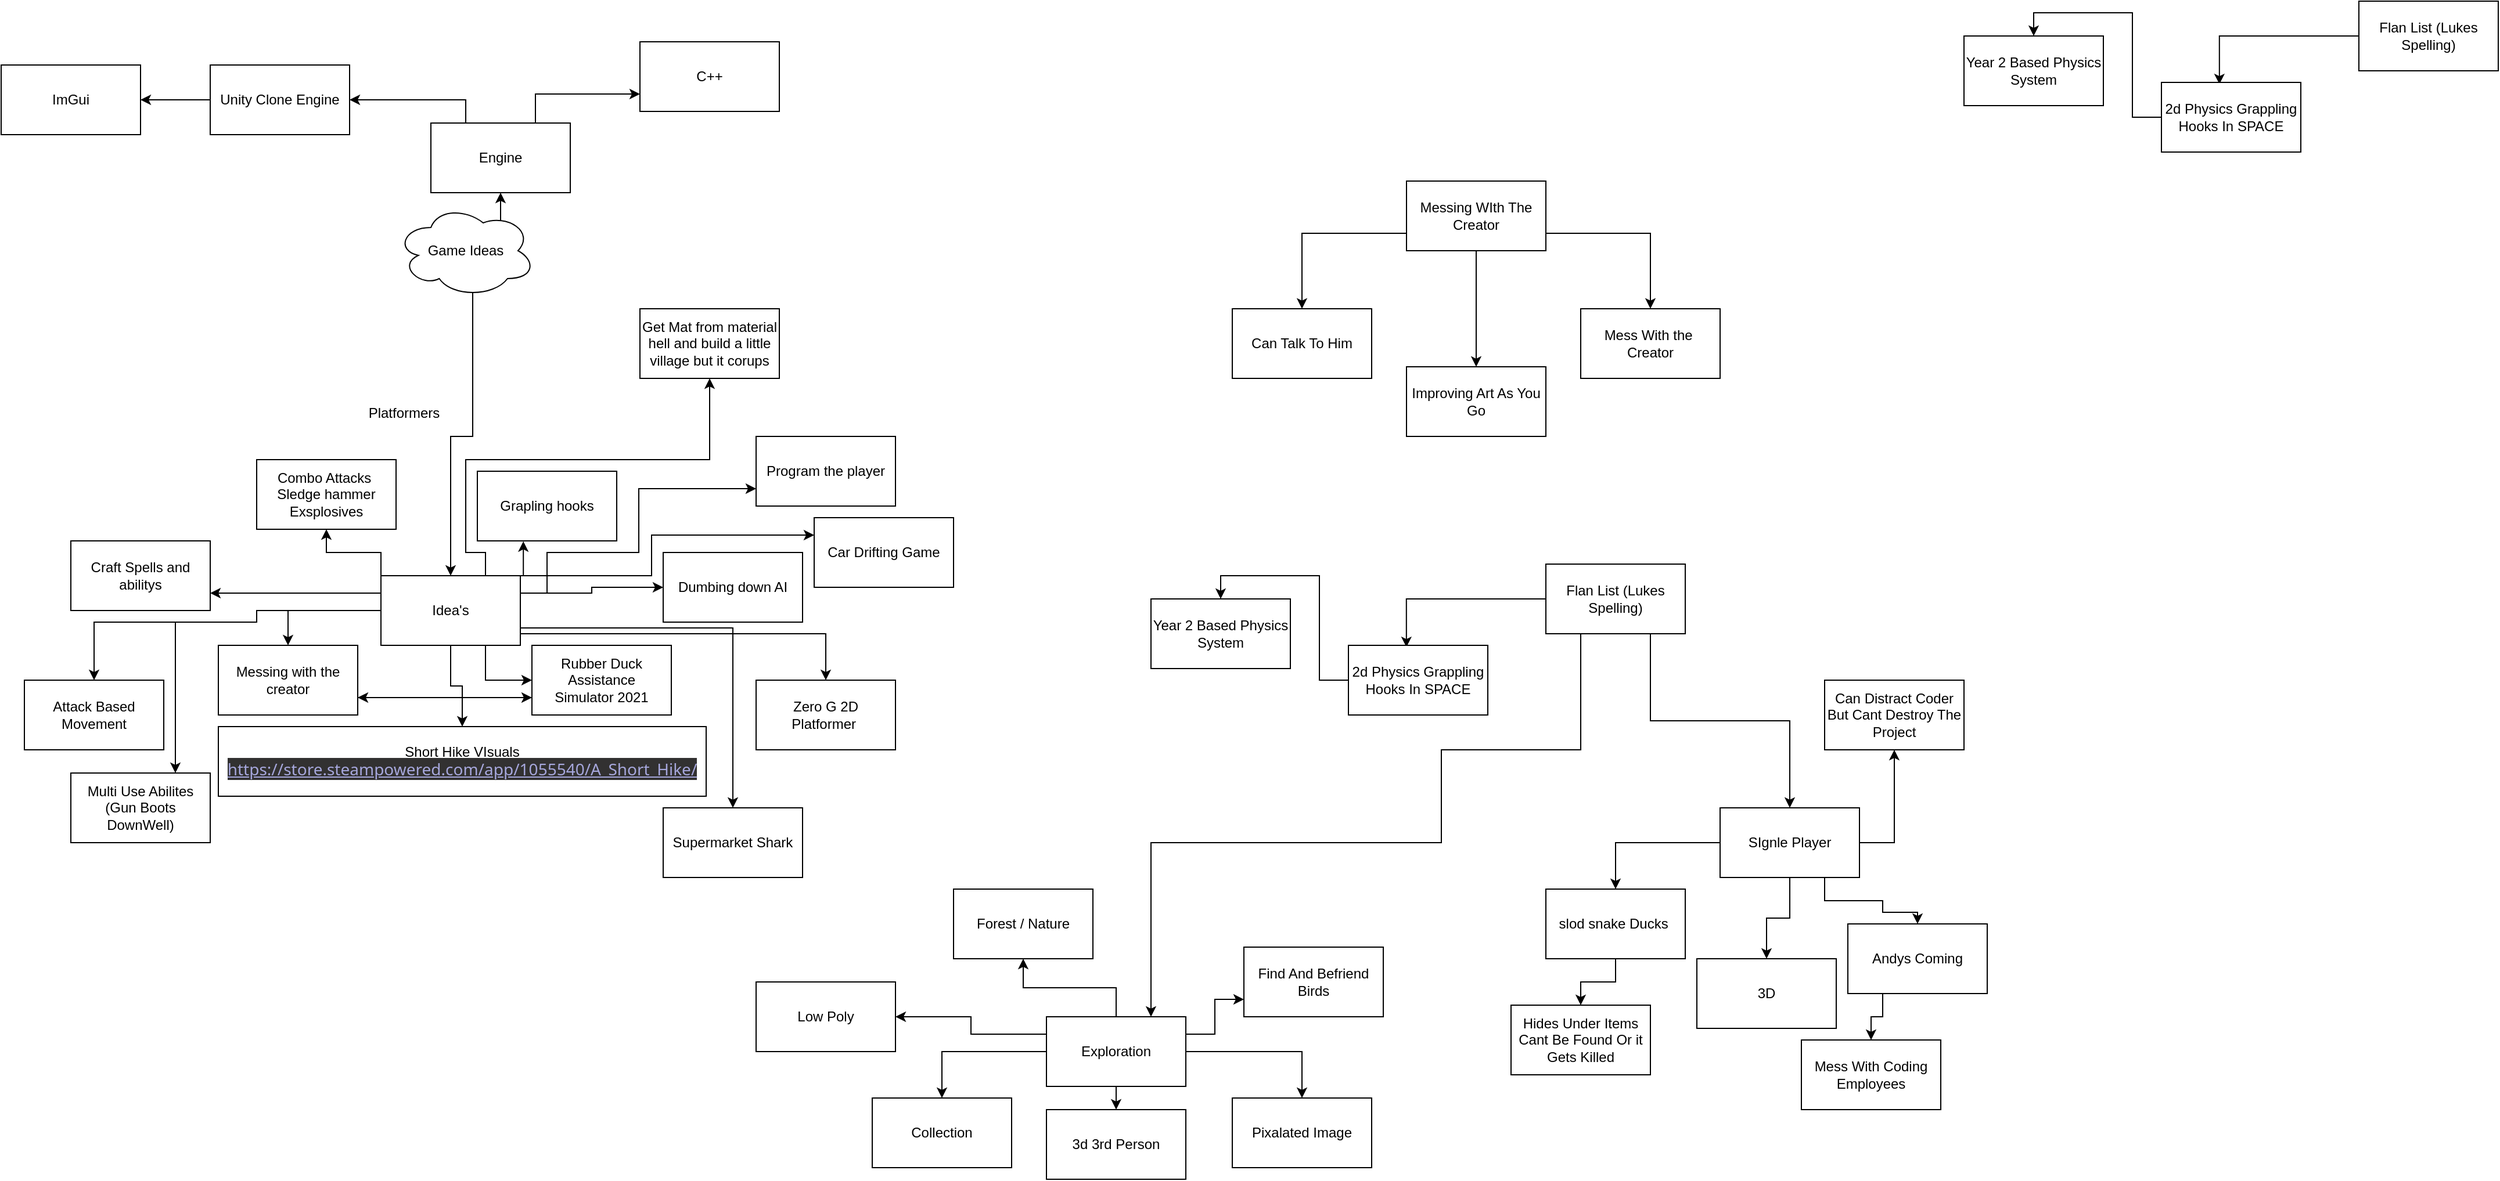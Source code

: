 <mxfile version="14.2.4" type="device"><diagram id="Gx6g3fYDoB5Ro16exvhw" name="Page-1"><mxGraphModel dx="951" dy="969" grid="1" gridSize="10" guides="1" tooltips="1" connect="1" arrows="1" fold="1" page="1" pageScale="1" pageWidth="850" pageHeight="1100" math="0" shadow="0"><root><mxCell id="0"/><mxCell id="1" parent="0"/><mxCell id="nuNZYubF3jYsjBXkthZa-5" style="edgeStyle=orthogonalEdgeStyle;rounded=0;orthogonalLoop=1;jettySize=auto;html=1;exitX=0.55;exitY=0.95;exitDx=0;exitDy=0;exitPerimeter=0;" edge="1" parent="1" source="nuNZYubF3jYsjBXkthZa-1" target="nuNZYubF3jYsjBXkthZa-4"><mxGeometry relative="1" as="geometry"><mxPoint x="643" y="536.0" as="sourcePoint"/></mxGeometry></mxCell><mxCell id="nuNZYubF3jYsjBXkthZa-9" style="edgeStyle=orthogonalEdgeStyle;rounded=0;orthogonalLoop=1;jettySize=auto;html=1;exitX=0.625;exitY=0.2;exitDx=0;exitDy=0;exitPerimeter=0;entryX=0.5;entryY=1;entryDx=0;entryDy=0;" edge="1" parent="1" source="nuNZYubF3jYsjBXkthZa-1" target="nuNZYubF3jYsjBXkthZa-7"><mxGeometry relative="1" as="geometry"/></mxCell><mxCell id="nuNZYubF3jYsjBXkthZa-1" value="Game Ideas" style="ellipse;shape=cloud;whiteSpace=wrap;html=1;" vertex="1" parent="1"><mxGeometry x="360" y="200" width="120" height="80" as="geometry"/></mxCell><mxCell id="nuNZYubF3jYsjBXkthZa-28" style="edgeStyle=orthogonalEdgeStyle;rounded=0;orthogonalLoop=1;jettySize=auto;html=1;exitX=1;exitY=0.5;exitDx=0;exitDy=0;entryX=0;entryY=0.75;entryDx=0;entryDy=0;" edge="1" parent="1" source="nuNZYubF3jYsjBXkthZa-2" target="nuNZYubF3jYsjBXkthZa-15"><mxGeometry relative="1" as="geometry"><Array as="points"><mxPoint x="327" y="625"/></Array></mxGeometry></mxCell><mxCell id="nuNZYubF3jYsjBXkthZa-2" value="Messing with the creator" style="rounded=0;whiteSpace=wrap;html=1;" vertex="1" parent="1"><mxGeometry x="207" y="580" width="120" height="60" as="geometry"/></mxCell><mxCell id="nuNZYubF3jYsjBXkthZa-13" style="edgeStyle=orthogonalEdgeStyle;rounded=0;orthogonalLoop=1;jettySize=auto;html=1;exitX=0;exitY=0.5;exitDx=0;exitDy=0;" edge="1" parent="1" source="nuNZYubF3jYsjBXkthZa-3" target="nuNZYubF3jYsjBXkthZa-12"><mxGeometry relative="1" as="geometry"/></mxCell><mxCell id="nuNZYubF3jYsjBXkthZa-3" value="Unity Clone Engine" style="rounded=0;whiteSpace=wrap;html=1;" vertex="1" parent="1"><mxGeometry x="200" y="80" width="120" height="60" as="geometry"/></mxCell><mxCell id="nuNZYubF3jYsjBXkthZa-6" style="edgeStyle=orthogonalEdgeStyle;rounded=0;orthogonalLoop=1;jettySize=auto;html=1;exitX=0;exitY=0.5;exitDx=0;exitDy=0;entryX=0.5;entryY=0;entryDx=0;entryDy=0;" edge="1" parent="1" source="nuNZYubF3jYsjBXkthZa-4" target="nuNZYubF3jYsjBXkthZa-2"><mxGeometry relative="1" as="geometry"/></mxCell><mxCell id="nuNZYubF3jYsjBXkthZa-14" style="edgeStyle=orthogonalEdgeStyle;rounded=0;orthogonalLoop=1;jettySize=auto;html=1;exitX=0.5;exitY=1;exitDx=0;exitDy=0;entryX=0.5;entryY=0;entryDx=0;entryDy=0;" edge="1" parent="1" source="nuNZYubF3jYsjBXkthZa-4" target="nuNZYubF3jYsjBXkthZa-11"><mxGeometry relative="1" as="geometry"/></mxCell><mxCell id="nuNZYubF3jYsjBXkthZa-16" style="edgeStyle=orthogonalEdgeStyle;rounded=0;orthogonalLoop=1;jettySize=auto;html=1;exitX=0.75;exitY=1;exitDx=0;exitDy=0;entryX=0;entryY=0.5;entryDx=0;entryDy=0;" edge="1" parent="1" source="nuNZYubF3jYsjBXkthZa-4" target="nuNZYubF3jYsjBXkthZa-15"><mxGeometry relative="1" as="geometry"/></mxCell><mxCell id="nuNZYubF3jYsjBXkthZa-19" style="edgeStyle=orthogonalEdgeStyle;rounded=0;orthogonalLoop=1;jettySize=auto;html=1;exitX=0;exitY=0.25;exitDx=0;exitDy=0;entryX=1;entryY=0.75;entryDx=0;entryDy=0;" edge="1" parent="1" source="nuNZYubF3jYsjBXkthZa-4" target="nuNZYubF3jYsjBXkthZa-18"><mxGeometry relative="1" as="geometry"/></mxCell><mxCell id="nuNZYubF3jYsjBXkthZa-23" style="edgeStyle=orthogonalEdgeStyle;rounded=0;orthogonalLoop=1;jettySize=auto;html=1;exitX=0;exitY=0;exitDx=0;exitDy=0;entryX=0.5;entryY=1;entryDx=0;entryDy=0;" edge="1" parent="1" source="nuNZYubF3jYsjBXkthZa-4" target="nuNZYubF3jYsjBXkthZa-22"><mxGeometry relative="1" as="geometry"/></mxCell><mxCell id="nuNZYubF3jYsjBXkthZa-25" style="edgeStyle=orthogonalEdgeStyle;rounded=0;orthogonalLoop=1;jettySize=auto;html=1;exitX=1;exitY=0;exitDx=0;exitDy=0;entryX=0.33;entryY=1.006;entryDx=0;entryDy=0;entryPerimeter=0;" edge="1" parent="1" source="nuNZYubF3jYsjBXkthZa-4" target="nuNZYubF3jYsjBXkthZa-24"><mxGeometry relative="1" as="geometry"/></mxCell><mxCell id="nuNZYubF3jYsjBXkthZa-27" style="edgeStyle=orthogonalEdgeStyle;rounded=0;orthogonalLoop=1;jettySize=auto;html=1;exitX=1;exitY=0.25;exitDx=0;exitDy=0;entryX=0;entryY=0.5;entryDx=0;entryDy=0;" edge="1" parent="1" source="nuNZYubF3jYsjBXkthZa-4" target="nuNZYubF3jYsjBXkthZa-26"><mxGeometry relative="1" as="geometry"/></mxCell><mxCell id="nuNZYubF3jYsjBXkthZa-31" style="edgeStyle=orthogonalEdgeStyle;rounded=0;orthogonalLoop=1;jettySize=auto;html=1;exitX=1;exitY=0.25;exitDx=0;exitDy=0;entryX=0;entryY=0.75;entryDx=0;entryDy=0;" edge="1" parent="1" source="nuNZYubF3jYsjBXkthZa-4" target="nuNZYubF3jYsjBXkthZa-30"><mxGeometry relative="1" as="geometry"><Array as="points"><mxPoint x="490" y="535"/><mxPoint x="490" y="500"/><mxPoint x="569" y="500"/><mxPoint x="569" y="445"/></Array></mxGeometry></mxCell><mxCell id="nuNZYubF3jYsjBXkthZa-40" style="edgeStyle=orthogonalEdgeStyle;rounded=0;orthogonalLoop=1;jettySize=auto;html=1;exitX=0.75;exitY=0;exitDx=0;exitDy=0;" edge="1" parent="1" source="nuNZYubF3jYsjBXkthZa-4" target="nuNZYubF3jYsjBXkthZa-39"><mxGeometry relative="1" as="geometry"><Array as="points"><mxPoint x="437" y="500"/><mxPoint x="420" y="500"/><mxPoint x="420" y="420"/><mxPoint x="630" y="420"/></Array></mxGeometry></mxCell><mxCell id="nuNZYubF3jYsjBXkthZa-42" style="edgeStyle=orthogonalEdgeStyle;rounded=0;orthogonalLoop=1;jettySize=auto;html=1;exitX=0;exitY=0.5;exitDx=0;exitDy=0;entryX=0.5;entryY=0;entryDx=0;entryDy=0;" edge="1" parent="1" source="nuNZYubF3jYsjBXkthZa-4" target="nuNZYubF3jYsjBXkthZa-41"><mxGeometry relative="1" as="geometry"><Array as="points"><mxPoint x="240" y="550"/><mxPoint x="240" y="560"/><mxPoint x="100" y="560"/></Array></mxGeometry></mxCell><mxCell id="nuNZYubF3jYsjBXkthZa-44" style="edgeStyle=orthogonalEdgeStyle;rounded=0;orthogonalLoop=1;jettySize=auto;html=1;exitX=0;exitY=0.5;exitDx=0;exitDy=0;entryX=0.75;entryY=0;entryDx=0;entryDy=0;" edge="1" parent="1" source="nuNZYubF3jYsjBXkthZa-4" target="nuNZYubF3jYsjBXkthZa-43"><mxGeometry relative="1" as="geometry"><Array as="points"><mxPoint x="240" y="550"/><mxPoint x="240" y="560"/><mxPoint x="170" y="560"/></Array></mxGeometry></mxCell><mxCell id="nuNZYubF3jYsjBXkthZa-46" style="edgeStyle=orthogonalEdgeStyle;rounded=0;orthogonalLoop=1;jettySize=auto;html=1;exitX=1;exitY=0.75;exitDx=0;exitDy=0;entryX=0.5;entryY=0;entryDx=0;entryDy=0;" edge="1" parent="1" source="nuNZYubF3jYsjBXkthZa-4" target="nuNZYubF3jYsjBXkthZa-45"><mxGeometry relative="1" as="geometry"><Array as="points"><mxPoint x="467" y="570"/><mxPoint x="730" y="570"/></Array></mxGeometry></mxCell><mxCell id="nuNZYubF3jYsjBXkthZa-51" style="edgeStyle=orthogonalEdgeStyle;rounded=0;orthogonalLoop=1;jettySize=auto;html=1;exitX=1;exitY=0.25;exitDx=0;exitDy=0;entryX=0;entryY=0.25;entryDx=0;entryDy=0;" edge="1" parent="1" source="nuNZYubF3jYsjBXkthZa-4" target="nuNZYubF3jYsjBXkthZa-50"><mxGeometry relative="1" as="geometry"><Array as="points"><mxPoint x="467" y="520"/><mxPoint x="580" y="520"/><mxPoint x="580" y="485"/></Array></mxGeometry></mxCell><mxCell id="nuNZYubF3jYsjBXkthZa-4" value="Idea's" style="rounded=0;whiteSpace=wrap;html=1;" vertex="1" parent="1"><mxGeometry x="347" y="520" width="120" height="60" as="geometry"/></mxCell><mxCell id="nuNZYubF3jYsjBXkthZa-8" style="edgeStyle=orthogonalEdgeStyle;rounded=0;orthogonalLoop=1;jettySize=auto;html=1;exitX=0.25;exitY=0;exitDx=0;exitDy=0;" edge="1" parent="1" source="nuNZYubF3jYsjBXkthZa-7" target="nuNZYubF3jYsjBXkthZa-3"><mxGeometry relative="1" as="geometry"/></mxCell><mxCell id="nuNZYubF3jYsjBXkthZa-56" style="edgeStyle=orthogonalEdgeStyle;rounded=0;orthogonalLoop=1;jettySize=auto;html=1;exitX=0.75;exitY=0;exitDx=0;exitDy=0;entryX=0;entryY=0.75;entryDx=0;entryDy=0;" edge="1" parent="1" source="nuNZYubF3jYsjBXkthZa-7" target="nuNZYubF3jYsjBXkthZa-55"><mxGeometry relative="1" as="geometry"/></mxCell><mxCell id="nuNZYubF3jYsjBXkthZa-7" value="Engine" style="rounded=0;whiteSpace=wrap;html=1;" vertex="1" parent="1"><mxGeometry x="390" y="130" width="120" height="60" as="geometry"/></mxCell><mxCell id="nuNZYubF3jYsjBXkthZa-11" value="Short Hike VIsuals&lt;br&gt;&lt;a title=&quot;https://store.steampowered.com/app/1055540/a_short_hike/&quot; href=&quot;https://store.steampowered.com/app/1055540/A_Short_Hike/&quot; target=&quot;_blank&quot; tabindex=&quot;-1&quot; style=&quot;box-sizing: border-box ; background-color: rgb(50 , 49 , 49) ; outline-style: none ; color: rgb(166 , 167 , 220) ; font-family: &amp;#34;segoe ui&amp;#34; , &amp;#34;helvetica neue&amp;#34; , &amp;#34;apple color emoji&amp;#34; , &amp;#34;segoe ui emoji&amp;#34; , &amp;#34;helvetica&amp;#34; , &amp;#34;arial&amp;#34; , sans-serif ; font-size: 14px&quot;&gt;https://store.steampowered.com/app/1055540/A_Short_Hike/&lt;/a&gt;" style="rounded=0;whiteSpace=wrap;html=1;" vertex="1" parent="1"><mxGeometry x="207" y="650" width="420" height="60" as="geometry"/></mxCell><mxCell id="nuNZYubF3jYsjBXkthZa-12" value="ImGui" style="rounded=0;whiteSpace=wrap;html=1;" vertex="1" parent="1"><mxGeometry x="20" y="80" width="120" height="60" as="geometry"/></mxCell><mxCell id="nuNZYubF3jYsjBXkthZa-29" style="edgeStyle=orthogonalEdgeStyle;rounded=0;orthogonalLoop=1;jettySize=auto;html=1;exitX=0;exitY=1;exitDx=0;exitDy=0;entryX=1;entryY=0.75;entryDx=0;entryDy=0;" edge="1" parent="1" source="nuNZYubF3jYsjBXkthZa-15" target="nuNZYubF3jYsjBXkthZa-2"><mxGeometry relative="1" as="geometry"><Array as="points"><mxPoint x="477" y="625"/></Array></mxGeometry></mxCell><mxCell id="nuNZYubF3jYsjBXkthZa-48" style="edgeStyle=orthogonalEdgeStyle;rounded=0;orthogonalLoop=1;jettySize=auto;html=1;exitX=1;exitY=0.75;exitDx=0;exitDy=0;entryX=0.5;entryY=0;entryDx=0;entryDy=0;" edge="1" parent="1" source="nuNZYubF3jYsjBXkthZa-4" target="nuNZYubF3jYsjBXkthZa-47"><mxGeometry relative="1" as="geometry"/></mxCell><mxCell id="nuNZYubF3jYsjBXkthZa-15" value="Rubber Duck Assistance&lt;br&gt;Simulator 2021" style="rounded=0;whiteSpace=wrap;html=1;" vertex="1" parent="1"><mxGeometry x="477" y="580" width="120" height="60" as="geometry"/></mxCell><mxCell id="nuNZYubF3jYsjBXkthZa-18" value="Craft Spells and abilitys" style="rounded=0;whiteSpace=wrap;html=1;" vertex="1" parent="1"><mxGeometry x="80" y="490" width="120" height="60" as="geometry"/></mxCell><mxCell id="nuNZYubF3jYsjBXkthZa-21" value="Platformers" style="text;html=1;strokeColor=none;fillColor=none;align=center;verticalAlign=middle;whiteSpace=wrap;rounded=0;" vertex="1" parent="1"><mxGeometry x="347" y="370" width="40" height="20" as="geometry"/></mxCell><mxCell id="nuNZYubF3jYsjBXkthZa-22" value="Combo Attacks&amp;nbsp;&lt;br&gt;Sledge hammer Exsplosives" style="rounded=0;whiteSpace=wrap;html=1;" vertex="1" parent="1"><mxGeometry x="240" y="420" width="120" height="60" as="geometry"/></mxCell><mxCell id="nuNZYubF3jYsjBXkthZa-24" value="Grapling hooks" style="rounded=0;whiteSpace=wrap;html=1;" vertex="1" parent="1"><mxGeometry x="430" y="430" width="120" height="60" as="geometry"/></mxCell><mxCell id="nuNZYubF3jYsjBXkthZa-26" value="Dumbing down AI" style="rounded=0;whiteSpace=wrap;html=1;" vertex="1" parent="1"><mxGeometry x="590" y="500" width="120" height="60" as="geometry"/></mxCell><mxCell id="nuNZYubF3jYsjBXkthZa-30" value="Program the player" style="rounded=0;whiteSpace=wrap;html=1;" vertex="1" parent="1"><mxGeometry x="670" y="400" width="120" height="60" as="geometry"/></mxCell><mxCell id="nuNZYubF3jYsjBXkthZa-36" style="edgeStyle=orthogonalEdgeStyle;rounded=0;orthogonalLoop=1;jettySize=auto;html=1;exitX=0;exitY=0.75;exitDx=0;exitDy=0;" edge="1" parent="1" source="nuNZYubF3jYsjBXkthZa-32" target="nuNZYubF3jYsjBXkthZa-33"><mxGeometry relative="1" as="geometry"/></mxCell><mxCell id="nuNZYubF3jYsjBXkthZa-37" style="edgeStyle=orthogonalEdgeStyle;rounded=0;orthogonalLoop=1;jettySize=auto;html=1;exitX=0.5;exitY=1;exitDx=0;exitDy=0;entryX=0.5;entryY=0;entryDx=0;entryDy=0;" edge="1" parent="1" source="nuNZYubF3jYsjBXkthZa-32" target="nuNZYubF3jYsjBXkthZa-35"><mxGeometry relative="1" as="geometry"/></mxCell><mxCell id="nuNZYubF3jYsjBXkthZa-38" style="edgeStyle=orthogonalEdgeStyle;rounded=0;orthogonalLoop=1;jettySize=auto;html=1;exitX=1;exitY=0.75;exitDx=0;exitDy=0;entryX=0.5;entryY=0;entryDx=0;entryDy=0;" edge="1" parent="1" source="nuNZYubF3jYsjBXkthZa-32" target="nuNZYubF3jYsjBXkthZa-34"><mxGeometry relative="1" as="geometry"/></mxCell><mxCell id="nuNZYubF3jYsjBXkthZa-32" value="Messing WIth The Creator" style="rounded=0;whiteSpace=wrap;html=1;" vertex="1" parent="1"><mxGeometry x="1230" y="180" width="120" height="60" as="geometry"/></mxCell><mxCell id="nuNZYubF3jYsjBXkthZa-33" value="Can Talk To Him" style="rounded=0;whiteSpace=wrap;html=1;" vertex="1" parent="1"><mxGeometry x="1080" y="290" width="120" height="60" as="geometry"/></mxCell><mxCell id="nuNZYubF3jYsjBXkthZa-34" value="Mess With the&amp;nbsp;&lt;br&gt;Creator" style="rounded=0;whiteSpace=wrap;html=1;" vertex="1" parent="1"><mxGeometry x="1380" y="290" width="120" height="60" as="geometry"/></mxCell><mxCell id="nuNZYubF3jYsjBXkthZa-35" value="Improving Art As You Go" style="rounded=0;whiteSpace=wrap;html=1;" vertex="1" parent="1"><mxGeometry x="1230" y="340" width="120" height="60" as="geometry"/></mxCell><mxCell id="nuNZYubF3jYsjBXkthZa-39" value="Get Mat from material hell and build a little village but it corups" style="rounded=0;whiteSpace=wrap;html=1;" vertex="1" parent="1"><mxGeometry x="570" y="290" width="120" height="60" as="geometry"/></mxCell><mxCell id="nuNZYubF3jYsjBXkthZa-41" value="Attack Based Movement" style="rounded=0;whiteSpace=wrap;html=1;" vertex="1" parent="1"><mxGeometry x="40" y="610" width="120" height="60" as="geometry"/></mxCell><mxCell id="nuNZYubF3jYsjBXkthZa-43" value="Multi Use Abilites (Gun Boots DownWell)" style="rounded=0;whiteSpace=wrap;html=1;" vertex="1" parent="1"><mxGeometry x="80" y="690" width="120" height="60" as="geometry"/></mxCell><mxCell id="nuNZYubF3jYsjBXkthZa-45" value="Zero G 2D Platformer&amp;nbsp;" style="rounded=0;whiteSpace=wrap;html=1;" vertex="1" parent="1"><mxGeometry x="670" y="610" width="120" height="60" as="geometry"/></mxCell><mxCell id="nuNZYubF3jYsjBXkthZa-47" value="Supermarket Shark" style="rounded=0;whiteSpace=wrap;html=1;" vertex="1" parent="1"><mxGeometry x="590" y="720" width="120" height="60" as="geometry"/></mxCell><mxCell id="nuNZYubF3jYsjBXkthZa-50" value="Car Drifting Game" style="rounded=0;whiteSpace=wrap;html=1;" vertex="1" parent="1"><mxGeometry x="720" y="470" width="120" height="60" as="geometry"/></mxCell><mxCell id="nuNZYubF3jYsjBXkthZa-54" style="edgeStyle=orthogonalEdgeStyle;rounded=0;orthogonalLoop=1;jettySize=auto;html=1;exitX=0;exitY=0.5;exitDx=0;exitDy=0;entryX=0.416;entryY=0.026;entryDx=0;entryDy=0;entryPerimeter=0;" edge="1" parent="1" source="nuNZYubF3jYsjBXkthZa-52" target="nuNZYubF3jYsjBXkthZa-53"><mxGeometry relative="1" as="geometry"/></mxCell><mxCell id="nuNZYubF3jYsjBXkthZa-72" style="edgeStyle=orthogonalEdgeStyle;rounded=0;orthogonalLoop=1;jettySize=auto;html=1;exitX=0.25;exitY=1;exitDx=0;exitDy=0;entryX=0.75;entryY=0;entryDx=0;entryDy=0;" edge="1" parent="1" source="nuNZYubF3jYsjBXkthZa-52" target="nuNZYubF3jYsjBXkthZa-59"><mxGeometry relative="1" as="geometry"><Array as="points"><mxPoint x="1380" y="670"/><mxPoint x="1260" y="670"/><mxPoint x="1260" y="750"/><mxPoint x="1010" y="750"/></Array></mxGeometry></mxCell><mxCell id="nuNZYubF3jYsjBXkthZa-74" style="edgeStyle=orthogonalEdgeStyle;rounded=0;orthogonalLoop=1;jettySize=auto;html=1;exitX=0.75;exitY=1;exitDx=0;exitDy=0;" edge="1" parent="1" source="nuNZYubF3jYsjBXkthZa-52" target="nuNZYubF3jYsjBXkthZa-73"><mxGeometry relative="1" as="geometry"/></mxCell><mxCell id="nuNZYubF3jYsjBXkthZa-52" value="Flan List (Lukes Spelling)" style="rounded=0;whiteSpace=wrap;html=1;" vertex="1" parent="1"><mxGeometry x="1350" y="510" width="120" height="60" as="geometry"/></mxCell><mxCell id="nuNZYubF3jYsjBXkthZa-58" style="edgeStyle=orthogonalEdgeStyle;rounded=0;orthogonalLoop=1;jettySize=auto;html=1;exitX=0;exitY=0.5;exitDx=0;exitDy=0;entryX=0.5;entryY=0;entryDx=0;entryDy=0;" edge="1" parent="1" source="nuNZYubF3jYsjBXkthZa-53" target="nuNZYubF3jYsjBXkthZa-57"><mxGeometry relative="1" as="geometry"/></mxCell><mxCell id="nuNZYubF3jYsjBXkthZa-53" value="2d Physics Grappling Hooks In SPACE" style="rounded=0;whiteSpace=wrap;html=1;" vertex="1" parent="1"><mxGeometry x="1180" y="580" width="120" height="60" as="geometry"/></mxCell><mxCell id="nuNZYubF3jYsjBXkthZa-55" value="C++" style="rounded=0;whiteSpace=wrap;html=1;" vertex="1" parent="1"><mxGeometry x="570" y="60" width="120" height="60" as="geometry"/></mxCell><mxCell id="nuNZYubF3jYsjBXkthZa-57" value="Year 2 Based Physics System" style="rounded=0;whiteSpace=wrap;html=1;" vertex="1" parent="1"><mxGeometry x="1010" y="540" width="120" height="60" as="geometry"/></mxCell><mxCell id="nuNZYubF3jYsjBXkthZa-63" style="edgeStyle=orthogonalEdgeStyle;rounded=0;orthogonalLoop=1;jettySize=auto;html=1;exitX=0;exitY=0.5;exitDx=0;exitDy=0;entryX=0.5;entryY=0;entryDx=0;entryDy=0;" edge="1" parent="1" source="nuNZYubF3jYsjBXkthZa-59" target="nuNZYubF3jYsjBXkthZa-60"><mxGeometry relative="1" as="geometry"/></mxCell><mxCell id="nuNZYubF3jYsjBXkthZa-64" style="edgeStyle=orthogonalEdgeStyle;rounded=0;orthogonalLoop=1;jettySize=auto;html=1;exitX=0.5;exitY=1;exitDx=0;exitDy=0;entryX=0.5;entryY=0;entryDx=0;entryDy=0;" edge="1" parent="1" source="nuNZYubF3jYsjBXkthZa-59" target="nuNZYubF3jYsjBXkthZa-61"><mxGeometry relative="1" as="geometry"/></mxCell><mxCell id="nuNZYubF3jYsjBXkthZa-65" style="edgeStyle=orthogonalEdgeStyle;rounded=0;orthogonalLoop=1;jettySize=auto;html=1;exitX=1;exitY=0.5;exitDx=0;exitDy=0;entryX=0.5;entryY=0;entryDx=0;entryDy=0;" edge="1" parent="1" source="nuNZYubF3jYsjBXkthZa-59" target="nuNZYubF3jYsjBXkthZa-62"><mxGeometry relative="1" as="geometry"/></mxCell><mxCell id="nuNZYubF3jYsjBXkthZa-67" style="edgeStyle=orthogonalEdgeStyle;rounded=0;orthogonalLoop=1;jettySize=auto;html=1;exitX=0;exitY=0.25;exitDx=0;exitDy=0;entryX=1;entryY=0.5;entryDx=0;entryDy=0;" edge="1" parent="1" source="nuNZYubF3jYsjBXkthZa-59" target="nuNZYubF3jYsjBXkthZa-66"><mxGeometry relative="1" as="geometry"/></mxCell><mxCell id="nuNZYubF3jYsjBXkthZa-69" style="edgeStyle=orthogonalEdgeStyle;rounded=0;orthogonalLoop=1;jettySize=auto;html=1;exitX=0.5;exitY=0;exitDx=0;exitDy=0;entryX=0.5;entryY=1;entryDx=0;entryDy=0;" edge="1" parent="1" source="nuNZYubF3jYsjBXkthZa-59" target="nuNZYubF3jYsjBXkthZa-68"><mxGeometry relative="1" as="geometry"/></mxCell><mxCell id="nuNZYubF3jYsjBXkthZa-71" style="edgeStyle=orthogonalEdgeStyle;rounded=0;orthogonalLoop=1;jettySize=auto;html=1;exitX=1;exitY=0.25;exitDx=0;exitDy=0;entryX=0;entryY=0.75;entryDx=0;entryDy=0;" edge="1" parent="1" source="nuNZYubF3jYsjBXkthZa-59" target="nuNZYubF3jYsjBXkthZa-70"><mxGeometry relative="1" as="geometry"/></mxCell><mxCell id="nuNZYubF3jYsjBXkthZa-59" value="Exploration" style="rounded=0;whiteSpace=wrap;html=1;" vertex="1" parent="1"><mxGeometry x="920" y="900" width="120" height="60" as="geometry"/></mxCell><mxCell id="nuNZYubF3jYsjBXkthZa-60" value="Collection" style="rounded=0;whiteSpace=wrap;html=1;" vertex="1" parent="1"><mxGeometry x="770" y="970" width="120" height="60" as="geometry"/></mxCell><mxCell id="nuNZYubF3jYsjBXkthZa-61" value="3d 3rd Person" style="rounded=0;whiteSpace=wrap;html=1;" vertex="1" parent="1"><mxGeometry x="920" y="980" width="120" height="60" as="geometry"/></mxCell><mxCell id="nuNZYubF3jYsjBXkthZa-62" value="Pixalated Image" style="rounded=0;whiteSpace=wrap;html=1;" vertex="1" parent="1"><mxGeometry x="1080" y="970" width="120" height="60" as="geometry"/></mxCell><mxCell id="nuNZYubF3jYsjBXkthZa-66" value="Low Poly" style="rounded=0;whiteSpace=wrap;html=1;" vertex="1" parent="1"><mxGeometry x="670" y="870" width="120" height="60" as="geometry"/></mxCell><mxCell id="nuNZYubF3jYsjBXkthZa-68" value="Forest / Nature" style="rounded=0;whiteSpace=wrap;html=1;" vertex="1" parent="1"><mxGeometry x="840" y="790" width="120" height="60" as="geometry"/></mxCell><mxCell id="nuNZYubF3jYsjBXkthZa-70" value="Find And Befriend Birds" style="rounded=0;whiteSpace=wrap;html=1;" vertex="1" parent="1"><mxGeometry x="1090" y="840" width="120" height="60" as="geometry"/></mxCell><mxCell id="nuNZYubF3jYsjBXkthZa-80" style="edgeStyle=orthogonalEdgeStyle;rounded=0;orthogonalLoop=1;jettySize=auto;html=1;exitX=0.75;exitY=1;exitDx=0;exitDy=0;entryX=0.5;entryY=0;entryDx=0;entryDy=0;" edge="1" parent="1" source="nuNZYubF3jYsjBXkthZa-73" target="nuNZYubF3jYsjBXkthZa-79"><mxGeometry relative="1" as="geometry"><Array as="points"><mxPoint x="1590" y="800"/><mxPoint x="1640" y="800"/><mxPoint x="1640" y="810"/><mxPoint x="1670" y="810"/></Array></mxGeometry></mxCell><mxCell id="nuNZYubF3jYsjBXkthZa-84" style="edgeStyle=orthogonalEdgeStyle;rounded=0;orthogonalLoop=1;jettySize=auto;html=1;exitX=0;exitY=0.5;exitDx=0;exitDy=0;entryX=0.5;entryY=0;entryDx=0;entryDy=0;" edge="1" parent="1" source="nuNZYubF3jYsjBXkthZa-73" target="nuNZYubF3jYsjBXkthZa-83"><mxGeometry relative="1" as="geometry"/></mxCell><mxCell id="nuNZYubF3jYsjBXkthZa-88" style="edgeStyle=orthogonalEdgeStyle;rounded=0;orthogonalLoop=1;jettySize=auto;html=1;exitX=1;exitY=0.5;exitDx=0;exitDy=0;entryX=0.5;entryY=1;entryDx=0;entryDy=0;" edge="1" parent="1" source="nuNZYubF3jYsjBXkthZa-73" target="nuNZYubF3jYsjBXkthZa-87"><mxGeometry relative="1" as="geometry"/></mxCell><mxCell id="nuNZYubF3jYsjBXkthZa-90" style="edgeStyle=orthogonalEdgeStyle;rounded=0;orthogonalLoop=1;jettySize=auto;html=1;exitX=0.5;exitY=1;exitDx=0;exitDy=0;entryX=0.5;entryY=0;entryDx=0;entryDy=0;" edge="1" parent="1" source="nuNZYubF3jYsjBXkthZa-73" target="nuNZYubF3jYsjBXkthZa-89"><mxGeometry relative="1" as="geometry"/></mxCell><mxCell id="nuNZYubF3jYsjBXkthZa-73" value="SIgnle Player" style="rounded=0;whiteSpace=wrap;html=1;" vertex="1" parent="1"><mxGeometry x="1500" y="720" width="120" height="60" as="geometry"/></mxCell><mxCell id="nuNZYubF3jYsjBXkthZa-82" style="edgeStyle=orthogonalEdgeStyle;rounded=0;orthogonalLoop=1;jettySize=auto;html=1;exitX=0.25;exitY=1;exitDx=0;exitDy=0;entryX=0.5;entryY=0;entryDx=0;entryDy=0;" edge="1" parent="1" source="nuNZYubF3jYsjBXkthZa-79" target="nuNZYubF3jYsjBXkthZa-81"><mxGeometry relative="1" as="geometry"/></mxCell><mxCell id="nuNZYubF3jYsjBXkthZa-79" value="Andys Coming" style="rounded=0;whiteSpace=wrap;html=1;" vertex="1" parent="1"><mxGeometry x="1610" y="820" width="120" height="60" as="geometry"/></mxCell><mxCell id="nuNZYubF3jYsjBXkthZa-81" value="Mess With Coding Employees" style="rounded=0;whiteSpace=wrap;html=1;" vertex="1" parent="1"><mxGeometry x="1570" y="920" width="120" height="60" as="geometry"/></mxCell><mxCell id="nuNZYubF3jYsjBXkthZa-86" style="edgeStyle=orthogonalEdgeStyle;rounded=0;orthogonalLoop=1;jettySize=auto;html=1;exitX=0.5;exitY=1;exitDx=0;exitDy=0;entryX=0.5;entryY=0;entryDx=0;entryDy=0;" edge="1" parent="1" source="nuNZYubF3jYsjBXkthZa-83" target="nuNZYubF3jYsjBXkthZa-85"><mxGeometry relative="1" as="geometry"/></mxCell><mxCell id="nuNZYubF3jYsjBXkthZa-83" value="slod snake Ducks&amp;nbsp;" style="rounded=0;whiteSpace=wrap;html=1;" vertex="1" parent="1"><mxGeometry x="1350" y="790" width="120" height="60" as="geometry"/></mxCell><mxCell id="nuNZYubF3jYsjBXkthZa-85" value="Hides Under Items Cant Be Found Or it Gets Killed" style="rounded=0;whiteSpace=wrap;html=1;" vertex="1" parent="1"><mxGeometry x="1320" y="890" width="120" height="60" as="geometry"/></mxCell><mxCell id="nuNZYubF3jYsjBXkthZa-87" value="Can Distract Coder But Cant Destroy The Project" style="rounded=0;whiteSpace=wrap;html=1;" vertex="1" parent="1"><mxGeometry x="1590" y="610" width="120" height="60" as="geometry"/></mxCell><mxCell id="nuNZYubF3jYsjBXkthZa-89" value="3D" style="rounded=0;whiteSpace=wrap;html=1;" vertex="1" parent="1"><mxGeometry x="1480" y="850" width="120" height="60" as="geometry"/></mxCell><mxCell id="nuNZYubF3jYsjBXkthZa-91" style="edgeStyle=orthogonalEdgeStyle;rounded=0;orthogonalLoop=1;jettySize=auto;html=1;exitX=0;exitY=0.5;exitDx=0;exitDy=0;entryX=0.416;entryY=0.026;entryDx=0;entryDy=0;entryPerimeter=0;" edge="1" parent="1" source="nuNZYubF3jYsjBXkthZa-92" target="nuNZYubF3jYsjBXkthZa-94"><mxGeometry relative="1" as="geometry"/></mxCell><mxCell id="nuNZYubF3jYsjBXkthZa-92" value="Flan List (Lukes Spelling)" style="rounded=0;whiteSpace=wrap;html=1;" vertex="1" parent="1"><mxGeometry x="2050" y="25" width="120" height="60" as="geometry"/></mxCell><mxCell id="nuNZYubF3jYsjBXkthZa-93" style="edgeStyle=orthogonalEdgeStyle;rounded=0;orthogonalLoop=1;jettySize=auto;html=1;exitX=0;exitY=0.5;exitDx=0;exitDy=0;entryX=0.5;entryY=0;entryDx=0;entryDy=0;" edge="1" parent="1" source="nuNZYubF3jYsjBXkthZa-94" target="nuNZYubF3jYsjBXkthZa-95"><mxGeometry relative="1" as="geometry"/></mxCell><mxCell id="nuNZYubF3jYsjBXkthZa-94" value="2d Physics Grappling Hooks In SPACE" style="rounded=0;whiteSpace=wrap;html=1;" vertex="1" parent="1"><mxGeometry x="1880" y="95" width="120" height="60" as="geometry"/></mxCell><mxCell id="nuNZYubF3jYsjBXkthZa-95" value="Year 2 Based Physics System" style="rounded=0;whiteSpace=wrap;html=1;" vertex="1" parent="1"><mxGeometry x="1710" y="55" width="120" height="60" as="geometry"/></mxCell></root></mxGraphModel></diagram></mxfile>